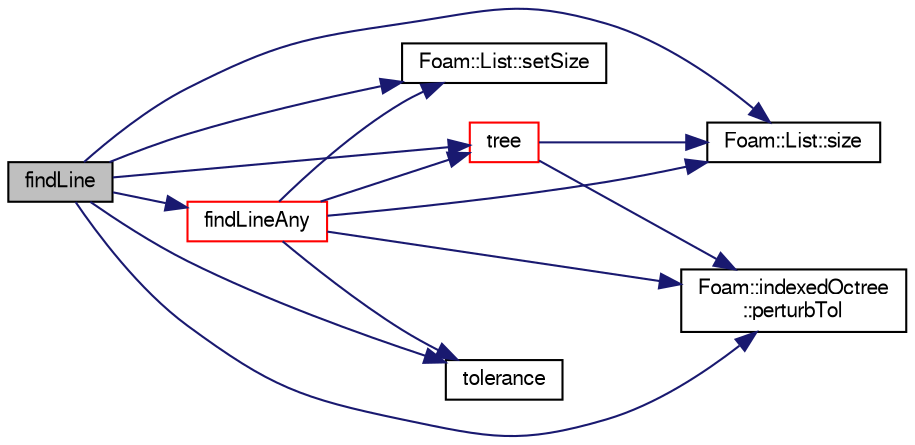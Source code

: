 digraph "findLine"
{
  bgcolor="transparent";
  edge [fontname="FreeSans",fontsize="10",labelfontname="FreeSans",labelfontsize="10"];
  node [fontname="FreeSans",fontsize="10",shape=record];
  rankdir="LR";
  Node464 [label="findLine",height=0.2,width=0.4,color="black", fillcolor="grey75", style="filled", fontcolor="black"];
  Node464 -> Node465 [color="midnightblue",fontsize="10",style="solid",fontname="FreeSans"];
  Node465 [label="findLineAny",height=0.2,width=0.4,color="red",URL="$a25530.html#a9d3dd2d4f8a82670f84a4fd9356b2512"];
  Node465 -> Node466 [color="midnightblue",fontsize="10",style="solid",fontname="FreeSans"];
  Node466 [label="tree",height=0.2,width=0.4,color="red",URL="$a25530.html#a6d01bb33aa711bf96f61eba9aa236e80",tooltip="Demand driven construction of the octree. "];
  Node466 -> Node478 [color="midnightblue",fontsize="10",style="solid",fontname="FreeSans"];
  Node478 [label="Foam::indexedOctree\l::perturbTol",height=0.2,width=0.4,color="black",URL="$a25026.html#a41778d781ef1c7653c69f36a1d5b983c",tooltip="Get the perturbation tolerance. "];
  Node466 -> Node480 [color="midnightblue",fontsize="10",style="solid",fontname="FreeSans"];
  Node480 [label="Foam::List::size",height=0.2,width=0.4,color="black",URL="$a25694.html#a8a5f6fa29bd4b500caf186f60245b384",tooltip="Override size to be inconsistent with allocated storage. "];
  Node465 -> Node479 [color="midnightblue",fontsize="10",style="solid",fontname="FreeSans"];
  Node479 [label="Foam::List::setSize",height=0.2,width=0.4,color="black",URL="$a25694.html#aedb985ffeaf1bdbfeccc2a8730405703",tooltip="Reset size of List. "];
  Node465 -> Node480 [color="midnightblue",fontsize="10",style="solid",fontname="FreeSans"];
  Node465 -> Node478 [color="midnightblue",fontsize="10",style="solid",fontname="FreeSans"];
  Node465 -> Node481 [color="midnightblue",fontsize="10",style="solid",fontname="FreeSans"];
  Node481 [label="tolerance",height=0.2,width=0.4,color="black",URL="$a25530.html#a403d191d8d31d9941405ef8a6992240d",tooltip="Return tolerance to use in searches. "];
  Node464 -> Node478 [color="midnightblue",fontsize="10",style="solid",fontname="FreeSans"];
  Node464 -> Node479 [color="midnightblue",fontsize="10",style="solid",fontname="FreeSans"];
  Node464 -> Node480 [color="midnightblue",fontsize="10",style="solid",fontname="FreeSans"];
  Node464 -> Node481 [color="midnightblue",fontsize="10",style="solid",fontname="FreeSans"];
  Node464 -> Node466 [color="midnightblue",fontsize="10",style="solid",fontname="FreeSans"];
}
